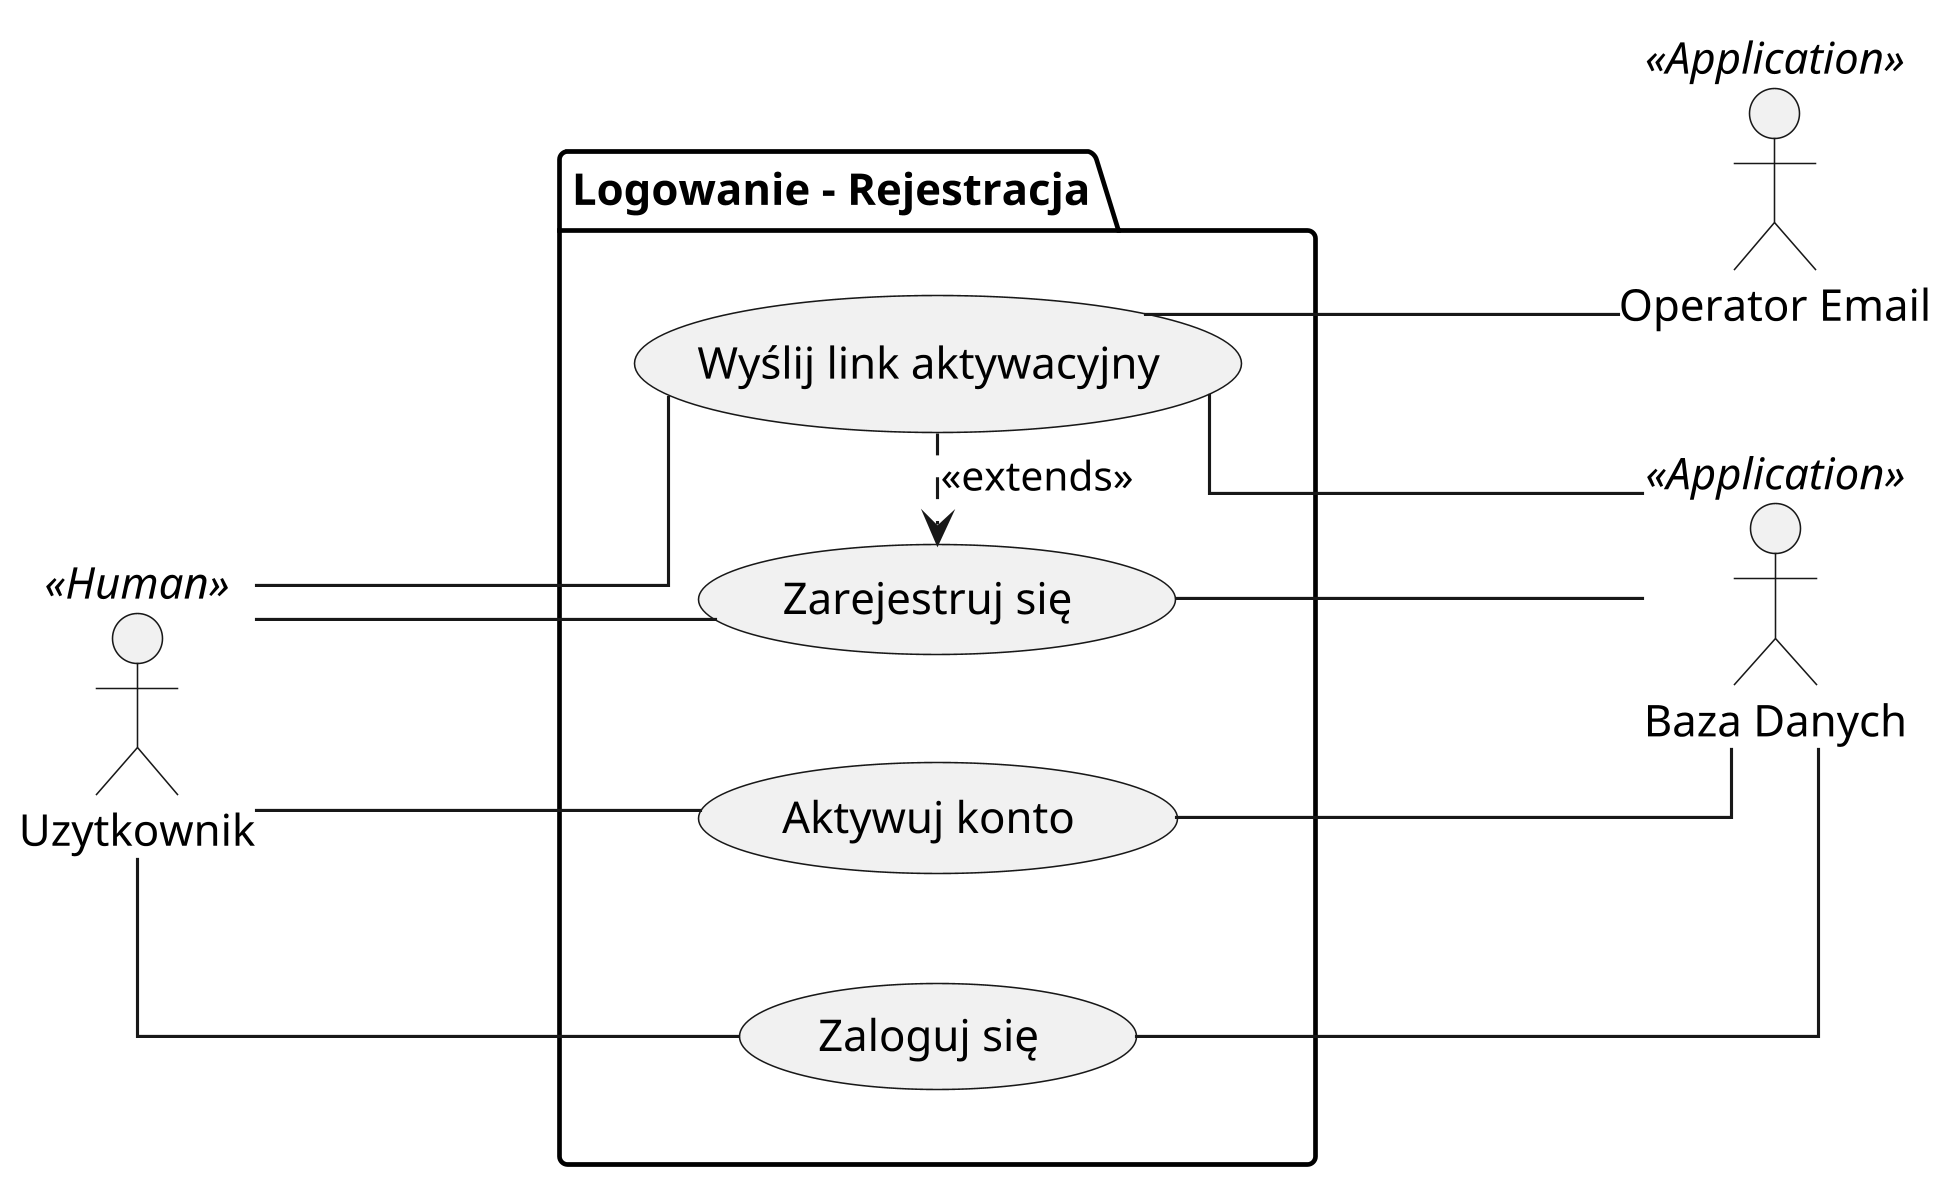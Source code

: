 @startuml
skinparam dpi 300
skinparam linetype ortho
left to right direction

actor "Uzytkownik" as AU << Human >>
together {
        actor "Operator Email" as AE << Application >>
        actor "Baza Danych" as AB << Application >>
}

package "Logowanie - Rejestracja" {
        together {
                usecase "Zaloguj się" as UC1
        }
        together {
                usecase "Zarejestruj się" as UC2
                usecase "Wyślij link aktywacyjny" as UC4
                usecase "Aktywuj konto" as UC5
        }
}

AU --- UC1
AU --- UC2
AU --- UC4
AU --- UC5

UC4 --- AE

UC1 --- AB
UC2 --- AB
UC4 --- AB
UC5 --- AB

UC4 .> UC2: <<extends>>
@enduml
